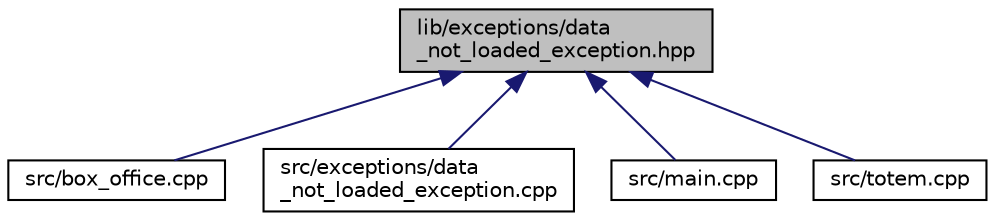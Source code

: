 digraph "lib/exceptions/data_not_loaded_exception.hpp"
{
  edge [fontname="Helvetica",fontsize="10",labelfontname="Helvetica",labelfontsize="10"];
  node [fontname="Helvetica",fontsize="10",shape=record];
  Node4 [label="lib/exceptions/data\l_not_loaded_exception.hpp",height=0.2,width=0.4,color="black", fillcolor="grey75", style="filled", fontcolor="black"];
  Node4 -> Node5 [dir="back",color="midnightblue",fontsize="10",style="solid",fontname="Helvetica"];
  Node5 [label="src/box_office.cpp",height=0.2,width=0.4,color="black", fillcolor="white", style="filled",URL="$box__office_8cpp.html"];
  Node4 -> Node6 [dir="back",color="midnightblue",fontsize="10",style="solid",fontname="Helvetica"];
  Node6 [label="src/exceptions/data\l_not_loaded_exception.cpp",height=0.2,width=0.4,color="black", fillcolor="white", style="filled",URL="$data__not__loaded__exception_8cpp.html"];
  Node4 -> Node7 [dir="back",color="midnightblue",fontsize="10",style="solid",fontname="Helvetica"];
  Node7 [label="src/main.cpp",height=0.2,width=0.4,color="black", fillcolor="white", style="filled",URL="$main_8cpp.html"];
  Node4 -> Node8 [dir="back",color="midnightblue",fontsize="10",style="solid",fontname="Helvetica"];
  Node8 [label="src/totem.cpp",height=0.2,width=0.4,color="black", fillcolor="white", style="filled",URL="$totem_8cpp.html"];
}
